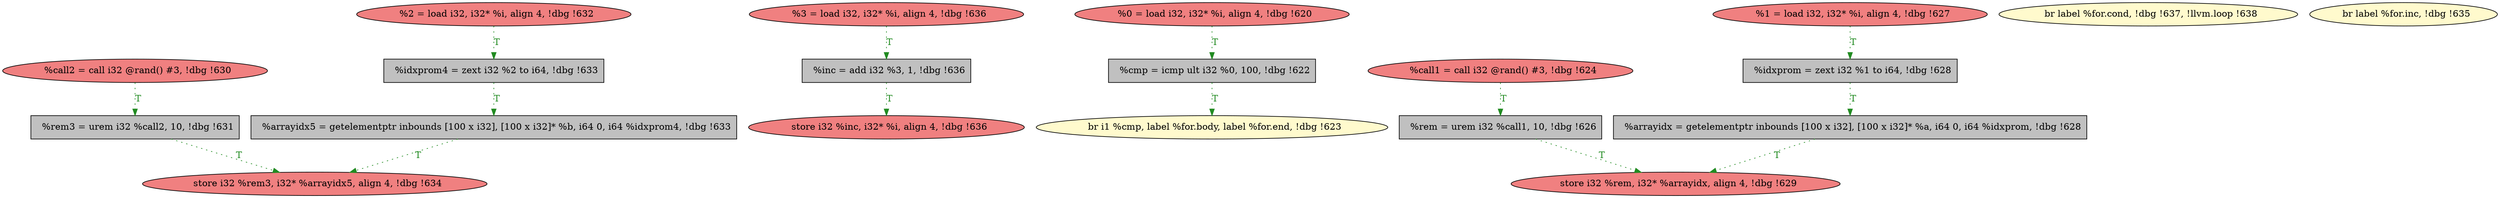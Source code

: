 
digraph G {


node329 [fillcolor=grey,label="  %arrayidx5 = getelementptr inbounds [100 x i32], [100 x i32]* %b, i64 0, i64 %idxprom4, !dbg !633",shape=rectangle,style=filled ]
node326 [fillcolor=lightcoral,label="  %3 = load i32, i32* %i, align 4, !dbg !636",shape=ellipse,style=filled ]
node315 [fillcolor=grey,label="  %cmp = icmp ult i32 %0, 100, !dbg !622",shape=rectangle,style=filled ]
node312 [fillcolor=lightcoral,label="  %call1 = call i32 @rand() #3, !dbg !624",shape=ellipse,style=filled ]
node320 [fillcolor=lemonchiffon,label="  br label %for.cond, !dbg !637, !llvm.loop !638",shape=ellipse,style=filled ]
node328 [fillcolor=grey,label="  %idxprom4 = zext i32 %2 to i64, !dbg !633",shape=rectangle,style=filled ]
node323 [fillcolor=lightcoral,label="  %0 = load i32, i32* %i, align 4, !dbg !620",shape=ellipse,style=filled ]
node310 [fillcolor=grey,label="  %inc = add i32 %3, 1, !dbg !636",shape=rectangle,style=filled ]
node311 [fillcolor=lemonchiffon,label="  br label %for.inc, !dbg !635",shape=ellipse,style=filled ]
node318 [fillcolor=lightcoral,label="  store i32 %rem, i32* %arrayidx, align 4, !dbg !629",shape=ellipse,style=filled ]
node319 [fillcolor=grey,label="  %rem = urem i32 %call1, 10, !dbg !626",shape=rectangle,style=filled ]
node316 [fillcolor=lightcoral,label="  store i32 %inc, i32* %i, align 4, !dbg !636",shape=ellipse,style=filled ]
node314 [fillcolor=lemonchiffon,label="  br i1 %cmp, label %for.body, label %for.end, !dbg !623",shape=ellipse,style=filled ]
node325 [fillcolor=grey,label="  %arrayidx = getelementptr inbounds [100 x i32], [100 x i32]* %a, i64 0, i64 %idxprom, !dbg !628",shape=rectangle,style=filled ]
node327 [fillcolor=lightcoral,label="  %call2 = call i32 @rand() #3, !dbg !630",shape=ellipse,style=filled ]
node321 [fillcolor=grey,label="  %rem3 = urem i32 %call2, 10, !dbg !631",shape=rectangle,style=filled ]
node322 [fillcolor=lightcoral,label="  %2 = load i32, i32* %i, align 4, !dbg !632",shape=ellipse,style=filled ]
node313 [fillcolor=lightcoral,label="  store i32 %rem3, i32* %arrayidx5, align 4, !dbg !634",shape=ellipse,style=filled ]
node317 [fillcolor=lightcoral,label="  %1 = load i32, i32* %i, align 4, !dbg !627",shape=ellipse,style=filled ]
node324 [fillcolor=grey,label="  %idxprom = zext i32 %1 to i64, !dbg !628",shape=rectangle,style=filled ]

node310->node316 [style=dotted,color=forestgreen,label="T",fontcolor=forestgreen ]
node317->node324 [style=dotted,color=forestgreen,label="T",fontcolor=forestgreen ]
node321->node313 [style=dotted,color=forestgreen,label="T",fontcolor=forestgreen ]
node327->node321 [style=dotted,color=forestgreen,label="T",fontcolor=forestgreen ]
node315->node314 [style=dotted,color=forestgreen,label="T",fontcolor=forestgreen ]
node319->node318 [style=dotted,color=forestgreen,label="T",fontcolor=forestgreen ]
node326->node310 [style=dotted,color=forestgreen,label="T",fontcolor=forestgreen ]
node325->node318 [style=dotted,color=forestgreen,label="T",fontcolor=forestgreen ]
node329->node313 [style=dotted,color=forestgreen,label="T",fontcolor=forestgreen ]
node328->node329 [style=dotted,color=forestgreen,label="T",fontcolor=forestgreen ]
node324->node325 [style=dotted,color=forestgreen,label="T",fontcolor=forestgreen ]
node323->node315 [style=dotted,color=forestgreen,label="T",fontcolor=forestgreen ]
node322->node328 [style=dotted,color=forestgreen,label="T",fontcolor=forestgreen ]
node312->node319 [style=dotted,color=forestgreen,label="T",fontcolor=forestgreen ]


}
